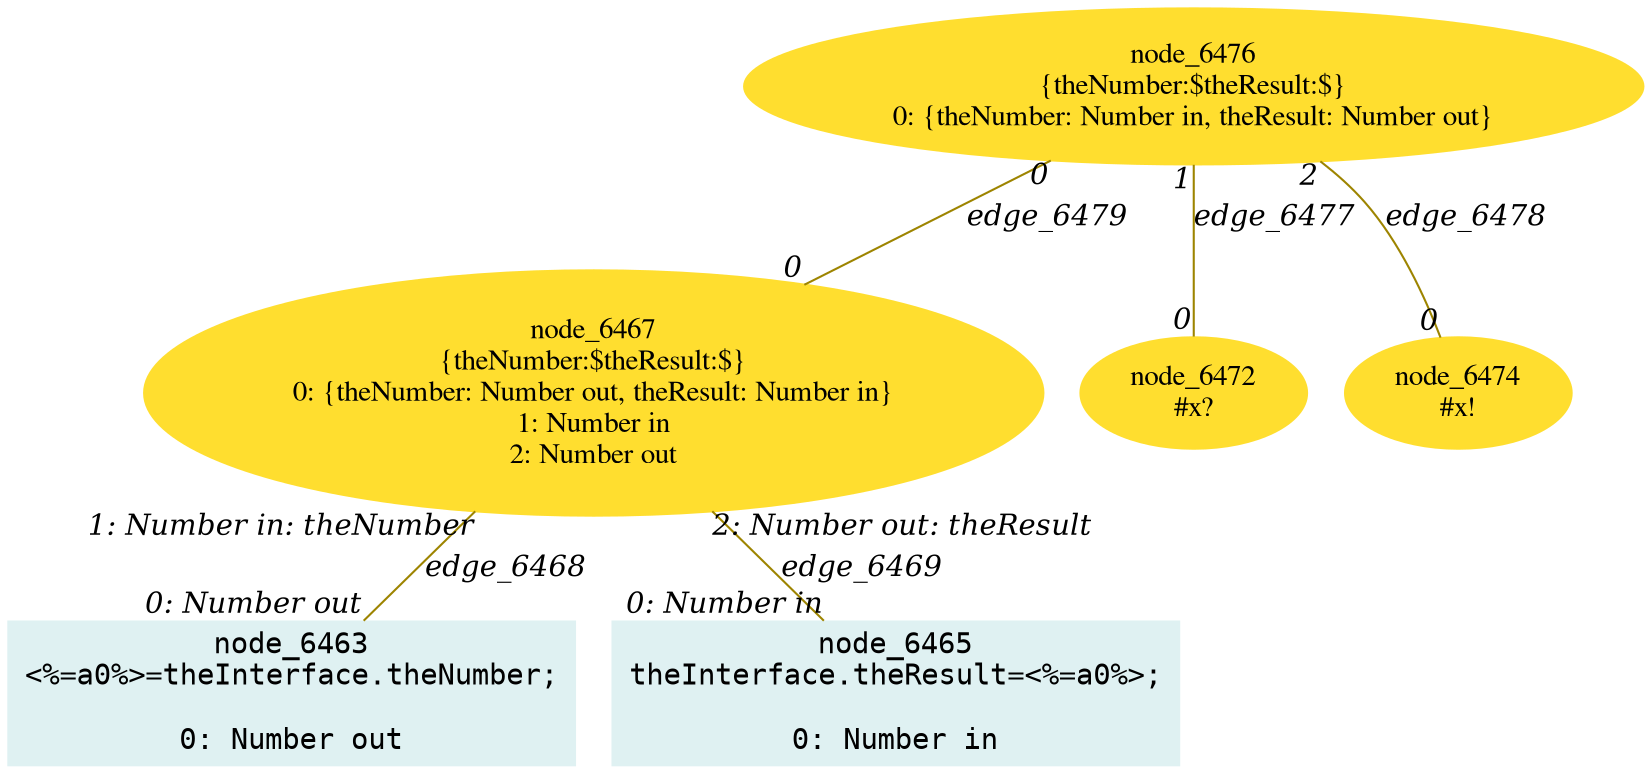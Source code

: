 digraph g{node_6463 [shape="box", style="filled", color="#dff1f2", fontname="Courier", label="node_6463
<%=a0%>=theInterface.theNumber;

0: Number out" ]
node_6465 [shape="box", style="filled", color="#dff1f2", fontname="Courier", label="node_6465
theInterface.theResult=<%=a0%>;

0: Number in" ]
node_6467 [shape="ellipse", style="filled", color="#ffde2f", fontname="Times", label="node_6467
{theNumber:$theResult:$}
0: {theNumber: Number out, theResult: Number in}
1: Number in
2: Number out" ]
node_6472 [shape="ellipse", style="filled", color="#ffde2f", fontname="Times", label="node_6472
#x?
" ]
node_6474 [shape="ellipse", style="filled", color="#ffde2f", fontname="Times", label="node_6474
#x!
" ]
node_6476 [shape="ellipse", style="filled", color="#ffde2f", fontname="Times", label="node_6476
{theNumber:$theResult:$}
0: {theNumber: Number in, theResult: Number out}" ]
node_6467 -> node_6463 [dir=none, arrowHead=none, fontname="Times-Italic", arrowsize=1, color="#9d8400", label="edge_6468",  headlabel="0: Number out", taillabel="1: Number in: theNumber" ]
node_6467 -> node_6465 [dir=none, arrowHead=none, fontname="Times-Italic", arrowsize=1, color="#9d8400", label="edge_6469",  headlabel="0: Number in", taillabel="2: Number out: theResult" ]
node_6476 -> node_6472 [dir=none, arrowHead=none, fontname="Times-Italic", arrowsize=1, color="#9d8400", label="edge_6477",  headlabel="0", taillabel="1" ]
node_6476 -> node_6474 [dir=none, arrowHead=none, fontname="Times-Italic", arrowsize=1, color="#9d8400", label="edge_6478",  headlabel="0", taillabel="2" ]
node_6476 -> node_6467 [dir=none, arrowHead=none, fontname="Times-Italic", arrowsize=1, color="#9d8400", label="edge_6479",  headlabel="0", taillabel="0" ]
}
